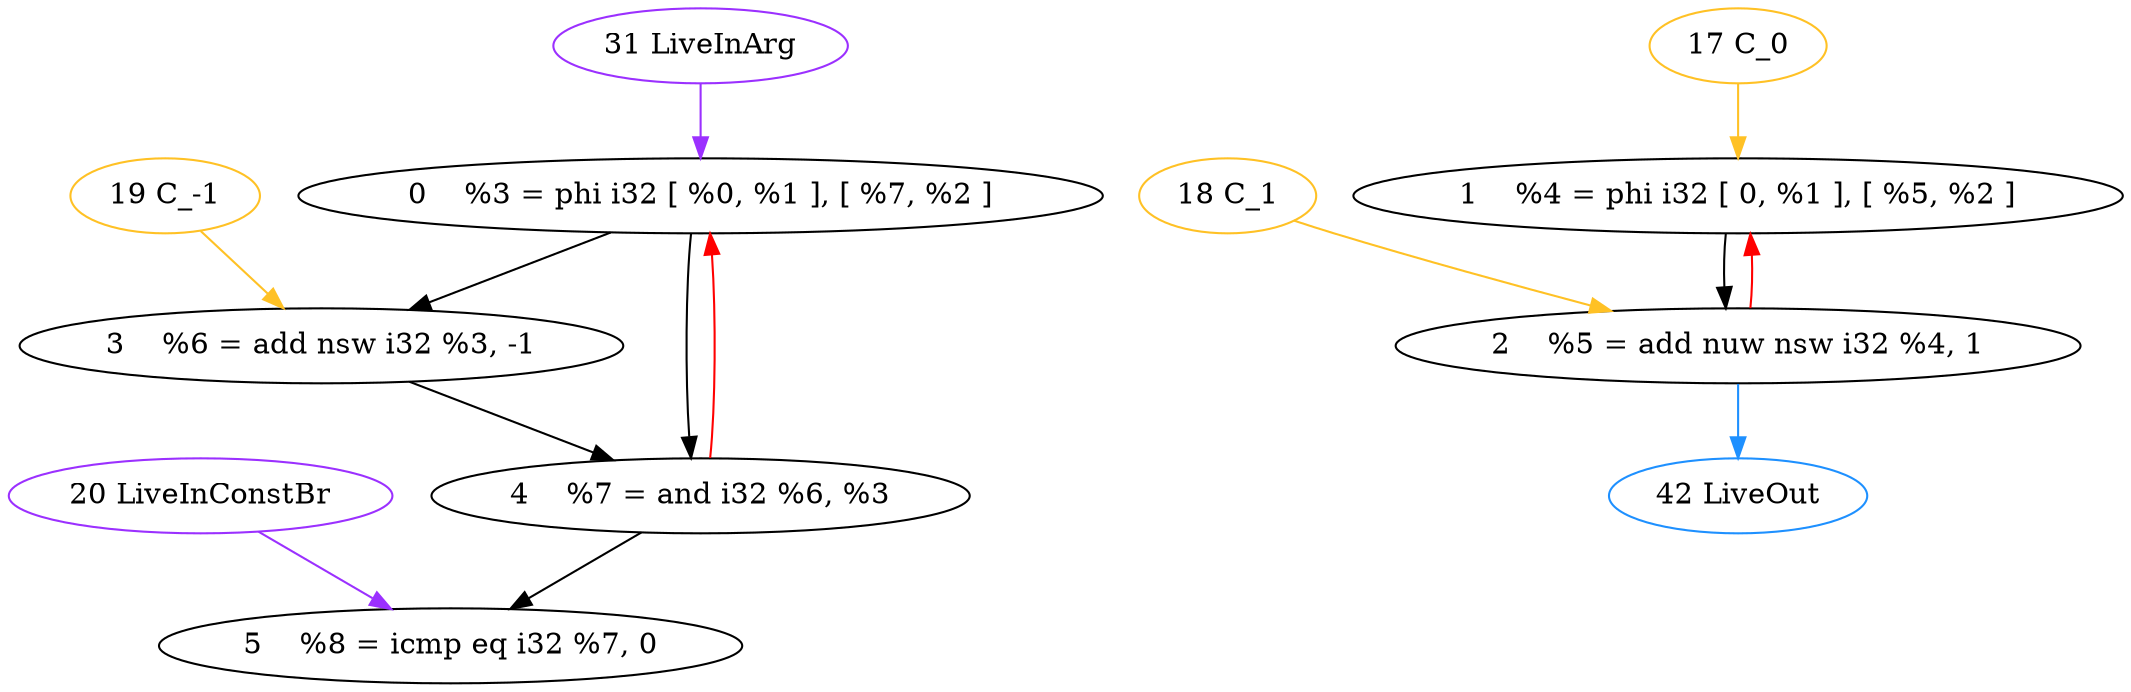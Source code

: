 digraph BitCount1 { 
{
 compound=true;
0 [color=black, label="0    %3 = phi i32 [ %0, %1 ], [ %7, %2 ]"];

1 [color=black, label="1    %4 = phi i32 [ 0, %1 ], [ %5, %2 ]"];

2 [color=black, label="2    %5 = add nuw nsw i32 %4, 1"];

3 [color=black, label="3    %6 = add nsw i32 %3, -1"];

4 [color=black, label="4    %7 = and i32 %6, %3"];

5 [color=black, label="5    %8 = icmp eq i32 %7, 0"];
0 -> 4
0 -> 3
1 -> 2
2 -> 1 [color=red]
3 -> 4
4 -> 5
4 -> 0 [color=red]

17 [color=goldenrod1, label="17 C_0"];

18 [color=goldenrod1, label="18 C_1"];

19 [color=goldenrod1, label="19 C_-1"];

20 [color=purple1, label="20 LiveInConstBr"];

31 [color=purple1, label="31 LiveInArg"];

42 [color=dodgerblue1, label="42 LiveOut"];
20 -> 5 [color=purple1]
31 -> 0 [color=purple1]
2 -> 42 [color=dodgerblue1]
17 -> 1 [color=goldenrod1]
18 -> 2 [color=goldenrod1]
19 -> 3 [color=goldenrod1]

}

}